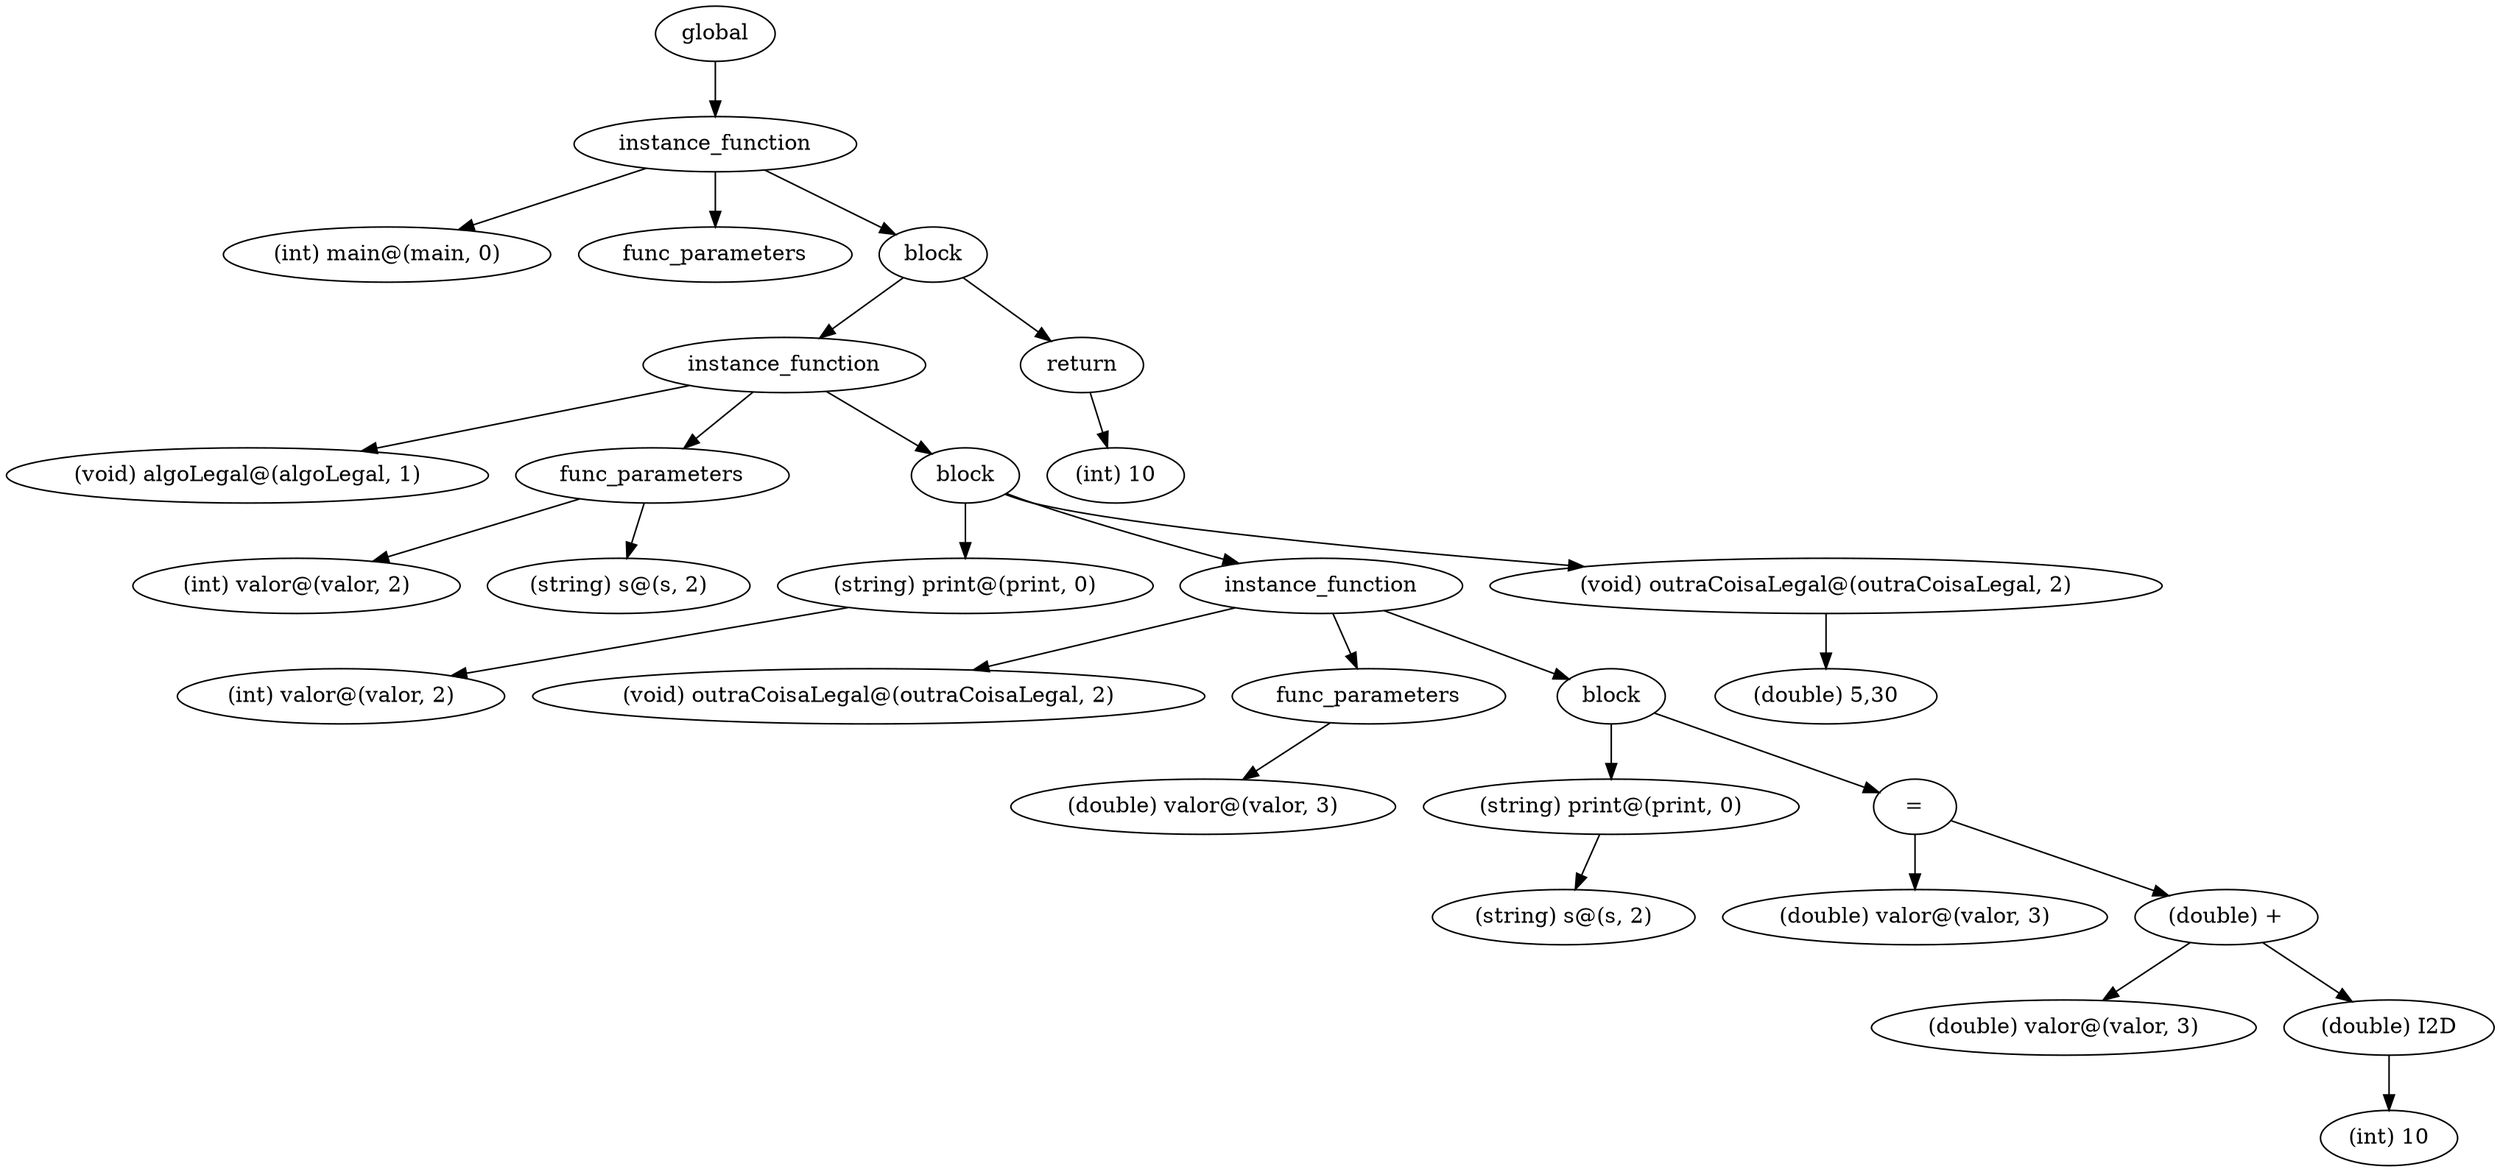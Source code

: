 digraph {
graph [ordering="out"];
node0[label="global"];
node1[label="instance_function"];
node2[label="(int) main@(main, 0)"];
node1 -> node2;
node3[label="func_parameters"];
node1 -> node3;
node4[label="block"];
node5[label="instance_function"];
node6[label="(void) algoLegal@(algoLegal, 1)"];
node5 -> node6;
node7[label="func_parameters"];
node8[label="(int) valor@(valor, 2)"];
node7 -> node8;
node9[label="(string) s@(s, 2)"];
node7 -> node9;
node5 -> node7;
node10[label="block"];
node11[label="(string) print@(print, 0)"];
node12[label="(int) valor@(valor, 2)"];
node11 -> node12;
node10 -> node11;
node13[label="instance_function"];
node14[label="(void) outraCoisaLegal@(outraCoisaLegal, 2)"];
node13 -> node14;
node15[label="func_parameters"];
node16[label="(double) valor@(valor, 3)"];
node15 -> node16;
node13 -> node15;
node17[label="block"];
node18[label="(string) print@(print, 0)"];
node19[label="(string) s@(s, 2)"];
node18 -> node19;
node17 -> node18;
node20[label="="];
node21[label="(double) valor@(valor, 3)"];
node20 -> node21;
node22[label="(double) +"];
node23[label="(double) valor@(valor, 3)"];
node22 -> node23;
node24[label="(double) I2D"];
node25[label="(int) 10"];
node24 -> node25;
node22 -> node24;
node20 -> node22;
node17 -> node20;
node13 -> node17;
node10 -> node13;
node26[label="(void) outraCoisaLegal@(outraCoisaLegal, 2)"];
node27[label="(double) 5,30"];
node26 -> node27;
node10 -> node26;
node5 -> node10;
node4 -> node5;
node28[label="return"];
node29[label="(int) 10"];
node28 -> node29;
node4 -> node28;
node1 -> node4;
node0 -> node1;
}
